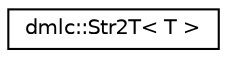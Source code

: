 digraph "Graphical Class Hierarchy"
{
 // LATEX_PDF_SIZE
  edge [fontname="Helvetica",fontsize="10",labelfontname="Helvetica",labelfontsize="10"];
  node [fontname="Helvetica",fontsize="10",shape=record];
  rankdir="LR";
  Node0 [label="dmlc::Str2T\< T \>",height=0.2,width=0.4,color="black", fillcolor="white", style="filled",URL="$classdmlc_1_1Str2T.html",tooltip="Interface class that defines a single method get() to convert a string into type T...."];
}
